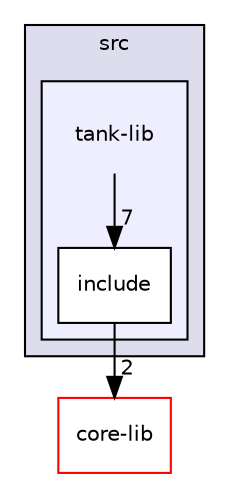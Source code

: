 digraph "/home/rafalunix/proi/22l-proi-projekt-jakomulski-budnik-owienko/src/tank-lib" {
  bgcolor=transparent;
  compound=true
  node [ fontsize="10", fontname="Helvetica"];
  edge [ labelfontsize="10", labelfontname="Helvetica"];
  subgraph clusterdir_68267d1309a1af8e8297ef4c3efbcdba {
    graph [ bgcolor="#ddddee", pencolor="black", label="src" fontname="Helvetica", fontsize="10", URL="dir_68267d1309a1af8e8297ef4c3efbcdba.html"]
  subgraph clusterdir_09862807db2014add90ed94978e55931 {
    graph [ bgcolor="#eeeeff", pencolor="black", label="" URL="dir_09862807db2014add90ed94978e55931.html"];
    dir_09862807db2014add90ed94978e55931 [shape=plaintext label="tank-lib"];
    dir_6a891b5c69bad4f9fca30d15db322bca [shape=box label="include" color="black" fillcolor="white" style="filled" URL="dir_6a891b5c69bad4f9fca30d15db322bca.html"];
  }
  }
  dir_dd008488fb0da8829e2acca19721471d [shape=box label="core-lib" color="red" URL="dir_dd008488fb0da8829e2acca19721471d.html"];
  dir_09862807db2014add90ed94978e55931->dir_6a891b5c69bad4f9fca30d15db322bca [headlabel="7", labeldistance=1.5 headhref="dir_000008_000009.html"];
  dir_6a891b5c69bad4f9fca30d15db322bca->dir_dd008488fb0da8829e2acca19721471d [headlabel="2", labeldistance=1.5 headhref="dir_000009_000003.html"];
}
